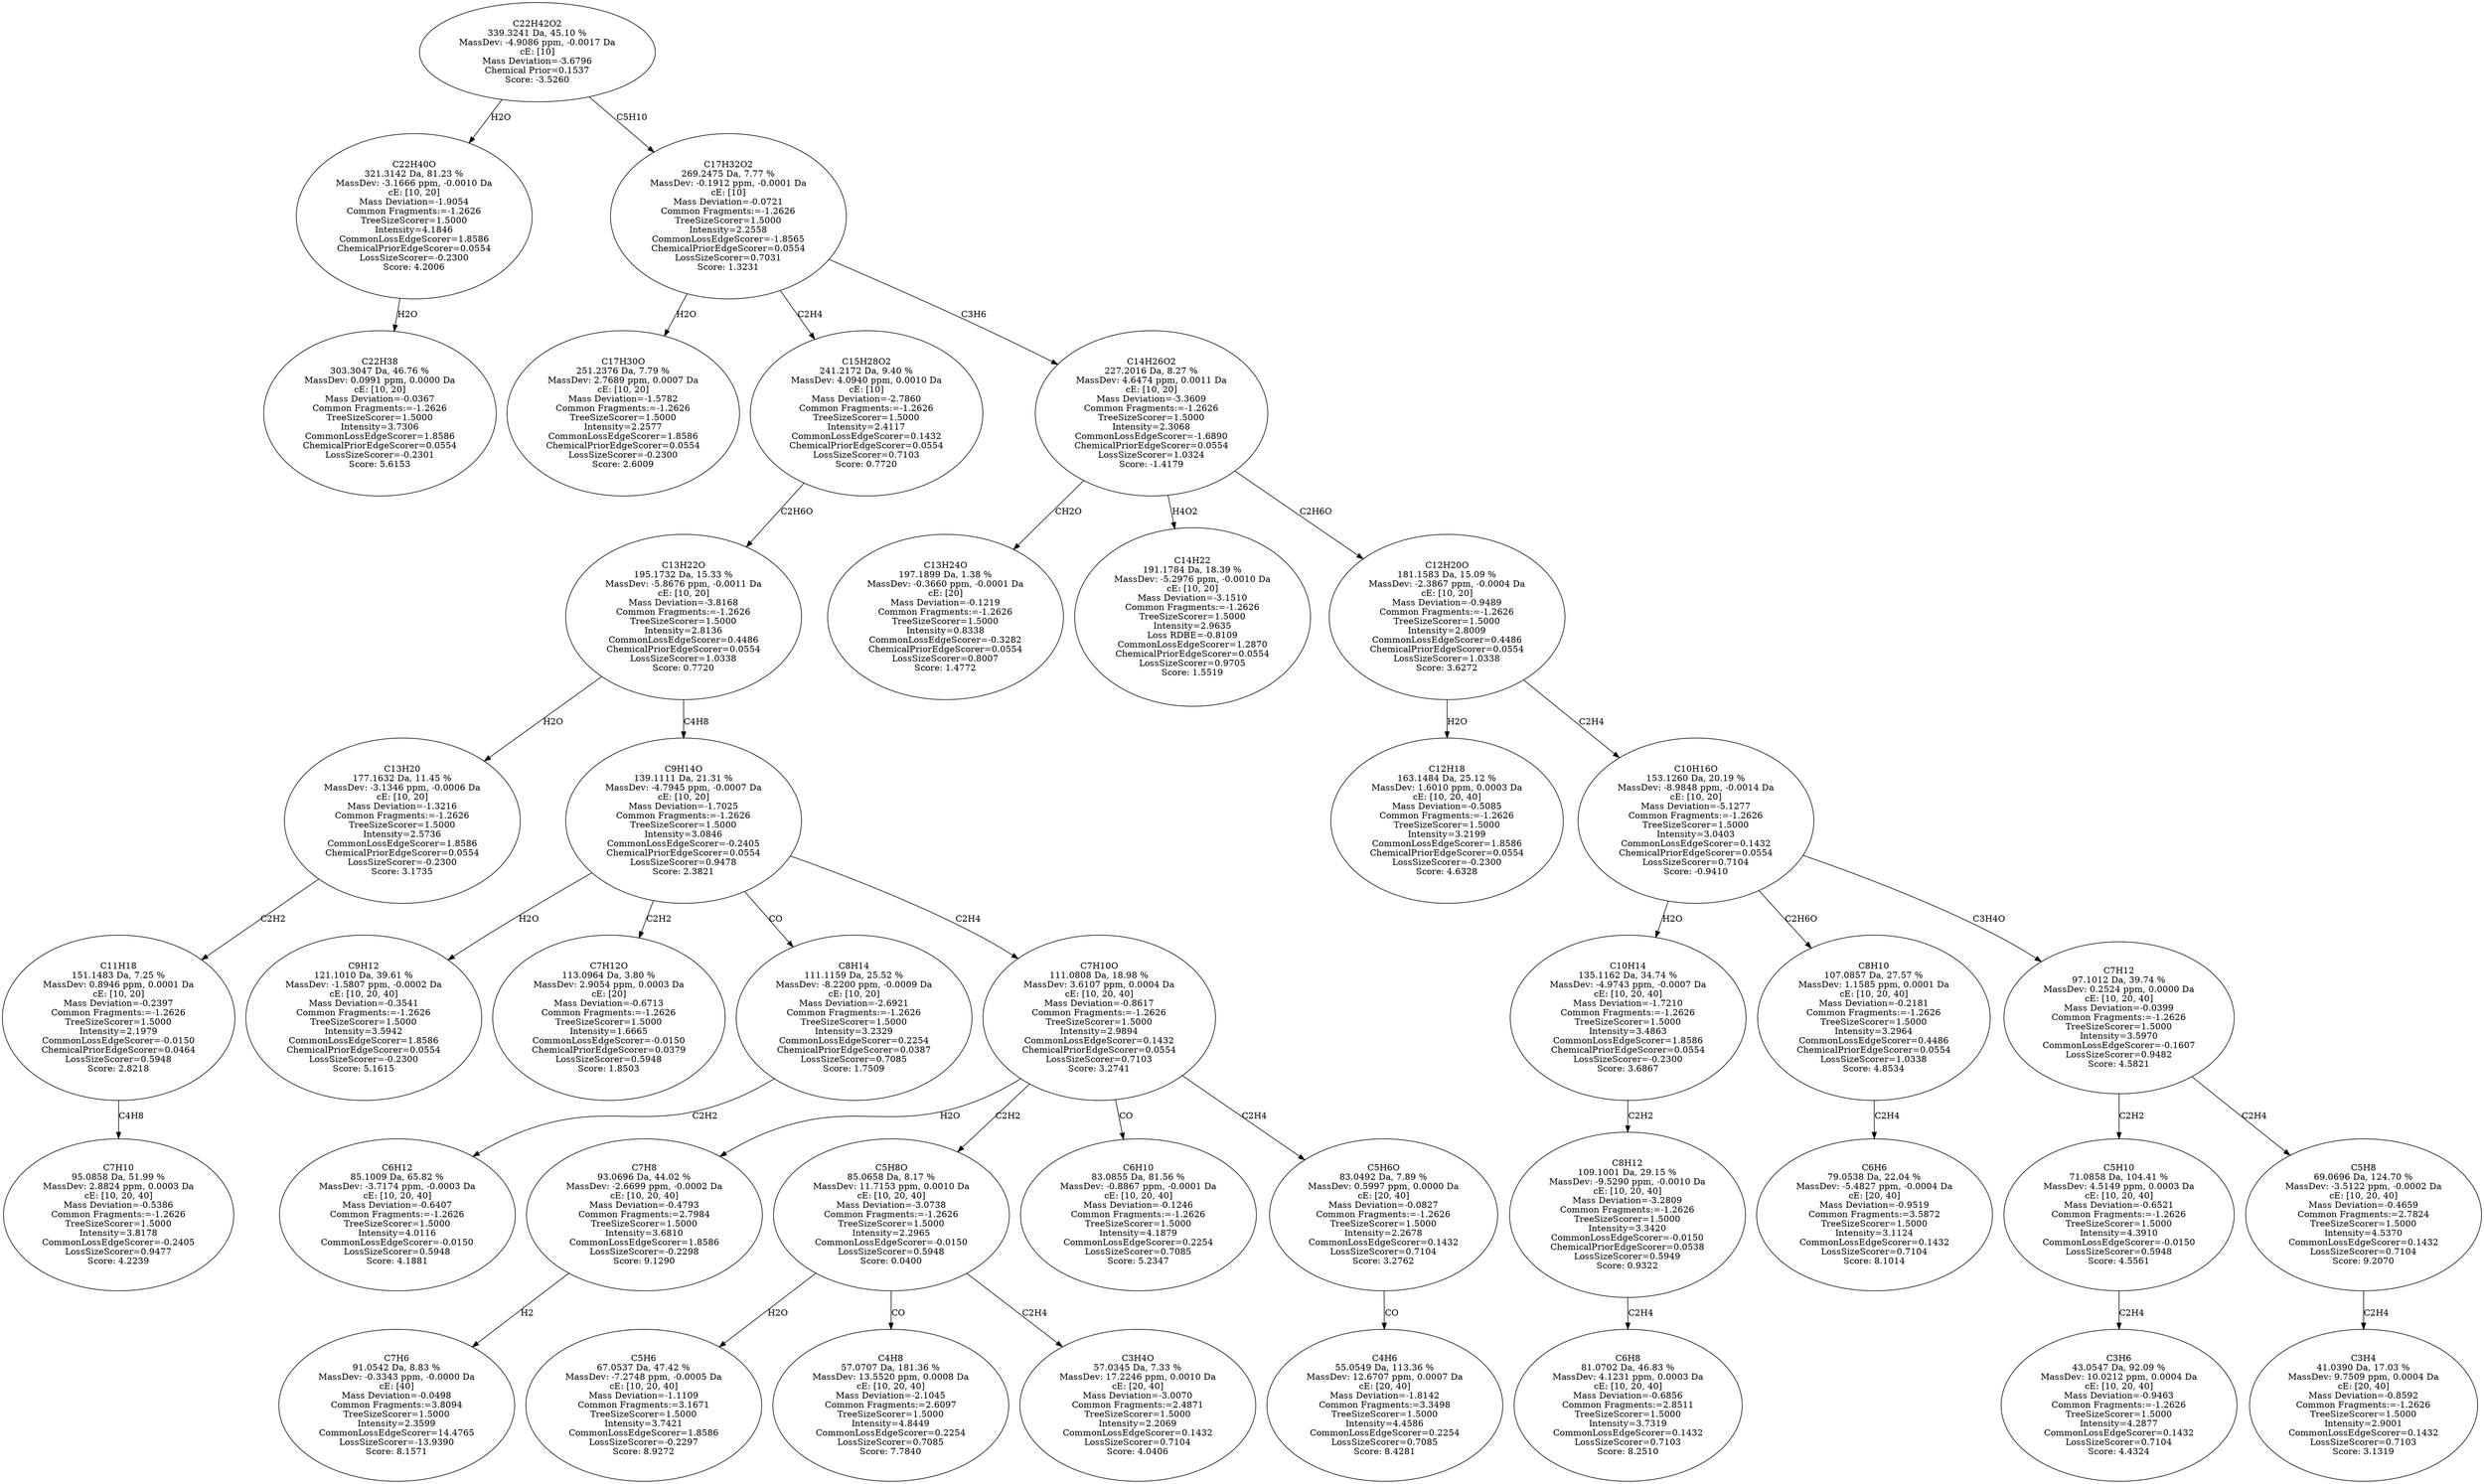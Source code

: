 strict digraph {
v1 [label="C22H38\n303.3047 Da, 46.76 %\nMassDev: 0.0991 ppm, 0.0000 Da\ncE: [10, 20]\nMass Deviation=-0.0367\nCommon Fragments:=-1.2626\nTreeSizeScorer=1.5000\nIntensity=3.7306\nCommonLossEdgeScorer=1.8586\nChemicalPriorEdgeScorer=0.0554\nLossSizeScorer=-0.2301\nScore: 5.6153"];
v2 [label="C22H40O\n321.3142 Da, 81.23 %\nMassDev: -3.1666 ppm, -0.0010 Da\ncE: [10, 20]\nMass Deviation=-1.9054\nCommon Fragments:=-1.2626\nTreeSizeScorer=1.5000\nIntensity=4.1846\nCommonLossEdgeScorer=1.8586\nChemicalPriorEdgeScorer=0.0554\nLossSizeScorer=-0.2300\nScore: 4.2006"];
v3 [label="C17H30O\n251.2376 Da, 7.79 %\nMassDev: 2.7689 ppm, 0.0007 Da\ncE: [10, 20]\nMass Deviation=-1.5782\nCommon Fragments:=-1.2626\nTreeSizeScorer=1.5000\nIntensity=2.2577\nCommonLossEdgeScorer=1.8586\nChemicalPriorEdgeScorer=0.0554\nLossSizeScorer=-0.2300\nScore: 2.6009"];
v4 [label="C7H10\n95.0858 Da, 51.99 %\nMassDev: 2.8824 ppm, 0.0003 Da\ncE: [10, 20, 40]\nMass Deviation=-0.5386\nCommon Fragments:=-1.2626\nTreeSizeScorer=1.5000\nIntensity=3.8178\nCommonLossEdgeScorer=-0.2405\nLossSizeScorer=0.9477\nScore: 4.2239"];
v5 [label="C11H18\n151.1483 Da, 7.25 %\nMassDev: 0.8946 ppm, 0.0001 Da\ncE: [10, 20]\nMass Deviation=-0.2397\nCommon Fragments:=-1.2626\nTreeSizeScorer=1.5000\nIntensity=2.1979\nCommonLossEdgeScorer=-0.0150\nChemicalPriorEdgeScorer=0.0464\nLossSizeScorer=0.5948\nScore: 2.8218"];
v6 [label="C13H20\n177.1632 Da, 11.45 %\nMassDev: -3.1346 ppm, -0.0006 Da\ncE: [10, 20]\nMass Deviation=-1.3216\nCommon Fragments:=-1.2626\nTreeSizeScorer=1.5000\nIntensity=2.5736\nCommonLossEdgeScorer=1.8586\nChemicalPriorEdgeScorer=0.0554\nLossSizeScorer=-0.2300\nScore: 3.1735"];
v7 [label="C9H12\n121.1010 Da, 39.61 %\nMassDev: -1.5807 ppm, -0.0002 Da\ncE: [10, 20, 40]\nMass Deviation=-0.3541\nCommon Fragments:=-1.2626\nTreeSizeScorer=1.5000\nIntensity=3.5942\nCommonLossEdgeScorer=1.8586\nChemicalPriorEdgeScorer=0.0554\nLossSizeScorer=-0.2300\nScore: 5.1615"];
v8 [label="C7H12O\n113.0964 Da, 3.80 %\nMassDev: 2.9054 ppm, 0.0003 Da\ncE: [20]\nMass Deviation=-0.6713\nCommon Fragments:=-1.2626\nTreeSizeScorer=1.5000\nIntensity=1.6665\nCommonLossEdgeScorer=-0.0150\nChemicalPriorEdgeScorer=0.0379\nLossSizeScorer=0.5948\nScore: 1.8503"];
v9 [label="C6H12\n85.1009 Da, 65.82 %\nMassDev: -3.7174 ppm, -0.0003 Da\ncE: [10, 20, 40]\nMass Deviation=-0.6407\nCommon Fragments:=-1.2626\nTreeSizeScorer=1.5000\nIntensity=4.0116\nCommonLossEdgeScorer=-0.0150\nLossSizeScorer=0.5948\nScore: 4.1881"];
v10 [label="C8H14\n111.1159 Da, 25.52 %\nMassDev: -8.2200 ppm, -0.0009 Da\ncE: [10, 20]\nMass Deviation=-2.6921\nCommon Fragments:=-1.2626\nTreeSizeScorer=1.5000\nIntensity=3.2329\nCommonLossEdgeScorer=0.2254\nChemicalPriorEdgeScorer=0.0387\nLossSizeScorer=0.7085\nScore: 1.7509"];
v11 [label="C7H6\n91.0542 Da, 8.83 %\nMassDev: -0.3343 ppm, -0.0000 Da\ncE: [40]\nMass Deviation=-0.0498\nCommon Fragments:=3.8094\nTreeSizeScorer=1.5000\nIntensity=2.3599\nCommonLossEdgeScorer=14.4765\nLossSizeScorer=-13.9390\nScore: 8.1571"];
v12 [label="C7H8\n93.0696 Da, 44.02 %\nMassDev: -2.6699 ppm, -0.0002 Da\ncE: [10, 20, 40]\nMass Deviation=-0.4793\nCommon Fragments:=2.7984\nTreeSizeScorer=1.5000\nIntensity=3.6810\nCommonLossEdgeScorer=1.8586\nLossSizeScorer=-0.2298\nScore: 9.1290"];
v13 [label="C5H6\n67.0537 Da, 47.42 %\nMassDev: -7.2748 ppm, -0.0005 Da\ncE: [10, 20, 40]\nMass Deviation=-1.1109\nCommon Fragments:=3.1671\nTreeSizeScorer=1.5000\nIntensity=3.7421\nCommonLossEdgeScorer=1.8586\nLossSizeScorer=-0.2297\nScore: 8.9272"];
v14 [label="C4H8\n57.0707 Da, 181.36 %\nMassDev: 13.5520 ppm, 0.0008 Da\ncE: [10, 20, 40]\nMass Deviation=-2.1045\nCommon Fragments:=2.6097\nTreeSizeScorer=1.5000\nIntensity=4.8449\nCommonLossEdgeScorer=0.2254\nLossSizeScorer=0.7085\nScore: 7.7840"];
v15 [label="C3H4O\n57.0345 Da, 7.33 %\nMassDev: 17.2246 ppm, 0.0010 Da\ncE: [20, 40]\nMass Deviation=-3.0070\nCommon Fragments:=2.4871\nTreeSizeScorer=1.5000\nIntensity=2.2069\nCommonLossEdgeScorer=0.1432\nLossSizeScorer=0.7104\nScore: 4.0406"];
v16 [label="C5H8O\n85.0658 Da, 8.17 %\nMassDev: 11.7153 ppm, 0.0010 Da\ncE: [10, 20, 40]\nMass Deviation=-3.0738\nCommon Fragments:=-1.2626\nTreeSizeScorer=1.5000\nIntensity=2.2965\nCommonLossEdgeScorer=-0.0150\nLossSizeScorer=0.5948\nScore: 0.0400"];
v17 [label="C6H10\n83.0855 Da, 81.56 %\nMassDev: -0.8867 ppm, -0.0001 Da\ncE: [10, 20, 40]\nMass Deviation=-0.1246\nCommon Fragments:=-1.2626\nTreeSizeScorer=1.5000\nIntensity=4.1879\nCommonLossEdgeScorer=0.2254\nLossSizeScorer=0.7085\nScore: 5.2347"];
v18 [label="C4H6\n55.0549 Da, 113.36 %\nMassDev: 12.6707 ppm, 0.0007 Da\ncE: [20, 40]\nMass Deviation=-1.8142\nCommon Fragments:=3.3498\nTreeSizeScorer=1.5000\nIntensity=4.4586\nCommonLossEdgeScorer=0.2254\nLossSizeScorer=0.7085\nScore: 8.4281"];
v19 [label="C5H6O\n83.0492 Da, 7.89 %\nMassDev: 0.5997 ppm, 0.0000 Da\ncE: [20, 40]\nMass Deviation=-0.0827\nCommon Fragments:=-1.2626\nTreeSizeScorer=1.5000\nIntensity=2.2678\nCommonLossEdgeScorer=0.1432\nLossSizeScorer=0.7104\nScore: 3.2762"];
v20 [label="C7H10O\n111.0808 Da, 18.98 %\nMassDev: 3.6107 ppm, 0.0004 Da\ncE: [10, 20, 40]\nMass Deviation=-0.8617\nCommon Fragments:=-1.2626\nTreeSizeScorer=1.5000\nIntensity=2.9894\nCommonLossEdgeScorer=0.1432\nChemicalPriorEdgeScorer=0.0554\nLossSizeScorer=0.7103\nScore: 3.2741"];
v21 [label="C9H14O\n139.1111 Da, 21.31 %\nMassDev: -4.7945 ppm, -0.0007 Da\ncE: [10, 20]\nMass Deviation=-1.7025\nCommon Fragments:=-1.2626\nTreeSizeScorer=1.5000\nIntensity=3.0846\nCommonLossEdgeScorer=-0.2405\nChemicalPriorEdgeScorer=0.0554\nLossSizeScorer=0.9478\nScore: 2.3821"];
v22 [label="C13H22O\n195.1732 Da, 15.33 %\nMassDev: -5.8676 ppm, -0.0011 Da\ncE: [10, 20]\nMass Deviation=-3.8168\nCommon Fragments:=-1.2626\nTreeSizeScorer=1.5000\nIntensity=2.8136\nCommonLossEdgeScorer=0.4486\nChemicalPriorEdgeScorer=0.0554\nLossSizeScorer=1.0338\nScore: 0.7720"];
v23 [label="C15H28O2\n241.2172 Da, 9.40 %\nMassDev: 4.0940 ppm, 0.0010 Da\ncE: [10]\nMass Deviation=-2.7860\nCommon Fragments:=-1.2626\nTreeSizeScorer=1.5000\nIntensity=2.4117\nCommonLossEdgeScorer=0.1432\nChemicalPriorEdgeScorer=0.0554\nLossSizeScorer=0.7103\nScore: 0.7720"];
v24 [label="C13H24O\n197.1899 Da, 1.38 %\nMassDev: -0.3660 ppm, -0.0001 Da\ncE: [20]\nMass Deviation=-0.1219\nCommon Fragments:=-1.2626\nTreeSizeScorer=1.5000\nIntensity=0.8338\nCommonLossEdgeScorer=-0.3282\nChemicalPriorEdgeScorer=0.0554\nLossSizeScorer=0.8007\nScore: 1.4772"];
v25 [label="C14H22\n191.1784 Da, 18.39 %\nMassDev: -5.2976 ppm, -0.0010 Da\ncE: [10, 20]\nMass Deviation=-3.1510\nCommon Fragments:=-1.2626\nTreeSizeScorer=1.5000\nIntensity=2.9635\nLoss RDBE=-0.8109\nCommonLossEdgeScorer=1.2870\nChemicalPriorEdgeScorer=0.0554\nLossSizeScorer=0.9705\nScore: 1.5519"];
v26 [label="C12H18\n163.1484 Da, 25.12 %\nMassDev: 1.6010 ppm, 0.0003 Da\ncE: [10, 20, 40]\nMass Deviation=-0.5085\nCommon Fragments:=-1.2626\nTreeSizeScorer=1.5000\nIntensity=3.2199\nCommonLossEdgeScorer=1.8586\nChemicalPriorEdgeScorer=0.0554\nLossSizeScorer=-0.2300\nScore: 4.6328"];
v27 [label="C6H8\n81.0702 Da, 46.83 %\nMassDev: 4.1231 ppm, 0.0003 Da\ncE: [10, 20, 40]\nMass Deviation=-0.6856\nCommon Fragments:=2.8511\nTreeSizeScorer=1.5000\nIntensity=3.7319\nCommonLossEdgeScorer=0.1432\nLossSizeScorer=0.7103\nScore: 8.2510"];
v28 [label="C8H12\n109.1001 Da, 29.15 %\nMassDev: -9.5290 ppm, -0.0010 Da\ncE: [10, 20, 40]\nMass Deviation=-3.2809\nCommon Fragments:=-1.2626\nTreeSizeScorer=1.5000\nIntensity=3.3420\nCommonLossEdgeScorer=-0.0150\nChemicalPriorEdgeScorer=0.0538\nLossSizeScorer=0.5949\nScore: 0.9322"];
v29 [label="C10H14\n135.1162 Da, 34.74 %\nMassDev: -4.9743 ppm, -0.0007 Da\ncE: [10, 20, 40]\nMass Deviation=-1.7210\nCommon Fragments:=-1.2626\nTreeSizeScorer=1.5000\nIntensity=3.4863\nCommonLossEdgeScorer=1.8586\nChemicalPriorEdgeScorer=0.0554\nLossSizeScorer=-0.2300\nScore: 3.6867"];
v30 [label="C6H6\n79.0538 Da, 22.04 %\nMassDev: -5.4827 ppm, -0.0004 Da\ncE: [20, 40]\nMass Deviation=-0.9519\nCommon Fragments:=3.5872\nTreeSizeScorer=1.5000\nIntensity=3.1124\nCommonLossEdgeScorer=0.1432\nLossSizeScorer=0.7104\nScore: 8.1014"];
v31 [label="C8H10\n107.0857 Da, 27.57 %\nMassDev: 1.1585 ppm, 0.0001 Da\ncE: [10, 20, 40]\nMass Deviation=-0.2181\nCommon Fragments:=-1.2626\nTreeSizeScorer=1.5000\nIntensity=3.2964\nCommonLossEdgeScorer=0.4486\nChemicalPriorEdgeScorer=0.0554\nLossSizeScorer=1.0338\nScore: 4.8534"];
v32 [label="C3H6\n43.0547 Da, 92.09 %\nMassDev: 10.0212 ppm, 0.0004 Da\ncE: [10, 20, 40]\nMass Deviation=-0.9463\nCommon Fragments:=-1.2626\nTreeSizeScorer=1.5000\nIntensity=4.2877\nCommonLossEdgeScorer=0.1432\nLossSizeScorer=0.7104\nScore: 4.4324"];
v33 [label="C5H10\n71.0858 Da, 104.41 %\nMassDev: 4.5149 ppm, 0.0003 Da\ncE: [10, 20, 40]\nMass Deviation=-0.6521\nCommon Fragments:=-1.2626\nTreeSizeScorer=1.5000\nIntensity=4.3910\nCommonLossEdgeScorer=-0.0150\nLossSizeScorer=0.5948\nScore: 4.5561"];
v34 [label="C3H4\n41.0390 Da, 17.03 %\nMassDev: 9.7509 ppm, 0.0004 Da\ncE: [20, 40]\nMass Deviation=-0.8592\nCommon Fragments:=-1.2626\nTreeSizeScorer=1.5000\nIntensity=2.9001\nCommonLossEdgeScorer=0.1432\nLossSizeScorer=0.7103\nScore: 3.1319"];
v35 [label="C5H8\n69.0696 Da, 124.70 %\nMassDev: -3.5122 ppm, -0.0002 Da\ncE: [10, 20, 40]\nMass Deviation=-0.4659\nCommon Fragments:=2.7824\nTreeSizeScorer=1.5000\nIntensity=4.5370\nCommonLossEdgeScorer=0.1432\nLossSizeScorer=0.7104\nScore: 9.2070"];
v36 [label="C7H12\n97.1012 Da, 39.74 %\nMassDev: 0.2524 ppm, 0.0000 Da\ncE: [10, 20, 40]\nMass Deviation=-0.0399\nCommon Fragments:=-1.2626\nTreeSizeScorer=1.5000\nIntensity=3.5970\nCommonLossEdgeScorer=-0.1607\nLossSizeScorer=0.9482\nScore: 4.5821"];
v37 [label="C10H16O\n153.1260 Da, 20.19 %\nMassDev: -8.9848 ppm, -0.0014 Da\ncE: [10, 20]\nMass Deviation=-5.1277\nCommon Fragments:=-1.2626\nTreeSizeScorer=1.5000\nIntensity=3.0403\nCommonLossEdgeScorer=0.1432\nChemicalPriorEdgeScorer=0.0554\nLossSizeScorer=0.7104\nScore: -0.9410"];
v38 [label="C12H20O\n181.1583 Da, 15.09 %\nMassDev: -2.3867 ppm, -0.0004 Da\ncE: [10, 20]\nMass Deviation=-0.9489\nCommon Fragments:=-1.2626\nTreeSizeScorer=1.5000\nIntensity=2.8009\nCommonLossEdgeScorer=0.4486\nChemicalPriorEdgeScorer=0.0554\nLossSizeScorer=1.0338\nScore: 3.6272"];
v39 [label="C14H26O2\n227.2016 Da, 8.27 %\nMassDev: 4.6474 ppm, 0.0011 Da\ncE: [10, 20]\nMass Deviation=-3.3609\nCommon Fragments:=-1.2626\nTreeSizeScorer=1.5000\nIntensity=2.3068\nCommonLossEdgeScorer=-1.6890\nChemicalPriorEdgeScorer=0.0554\nLossSizeScorer=1.0324\nScore: -1.4179"];
v40 [label="C17H32O2\n269.2475 Da, 7.77 %\nMassDev: -0.1912 ppm, -0.0001 Da\ncE: [10]\nMass Deviation=-0.0721\nCommon Fragments:=-1.2626\nTreeSizeScorer=1.5000\nIntensity=2.2558\nCommonLossEdgeScorer=-1.8565\nChemicalPriorEdgeScorer=0.0554\nLossSizeScorer=0.7031\nScore: 1.3231"];
v41 [label="C22H42O2\n339.3241 Da, 45.10 %\nMassDev: -4.9086 ppm, -0.0017 Da\ncE: [10]\nMass Deviation=-3.6796\nChemical Prior=0.1537\nScore: -3.5260"];
v2 -> v1 [label="H2O"];
v41 -> v2 [label="H2O"];
v40 -> v3 [label="H2O"];
v5 -> v4 [label="C4H8"];
v6 -> v5 [label="C2H2"];
v22 -> v6 [label="H2O"];
v21 -> v7 [label="H2O"];
v21 -> v8 [label="C2H2"];
v10 -> v9 [label="C2H2"];
v21 -> v10 [label="CO"];
v12 -> v11 [label="H2"];
v20 -> v12 [label="H2O"];
v16 -> v13 [label="H2O"];
v16 -> v14 [label="CO"];
v16 -> v15 [label="C2H4"];
v20 -> v16 [label="C2H2"];
v20 -> v17 [label="CO"];
v19 -> v18 [label="CO"];
v20 -> v19 [label="C2H4"];
v21 -> v20 [label="C2H4"];
v22 -> v21 [label="C4H8"];
v23 -> v22 [label="C2H6O"];
v40 -> v23 [label="C2H4"];
v39 -> v24 [label="CH2O"];
v39 -> v25 [label="H4O2"];
v38 -> v26 [label="H2O"];
v28 -> v27 [label="C2H4"];
v29 -> v28 [label="C2H2"];
v37 -> v29 [label="H2O"];
v31 -> v30 [label="C2H4"];
v37 -> v31 [label="C2H6O"];
v33 -> v32 [label="C2H4"];
v36 -> v33 [label="C2H2"];
v35 -> v34 [label="C2H4"];
v36 -> v35 [label="C2H4"];
v37 -> v36 [label="C3H4O"];
v38 -> v37 [label="C2H4"];
v39 -> v38 [label="C2H6O"];
v40 -> v39 [label="C3H6"];
v41 -> v40 [label="C5H10"];
}